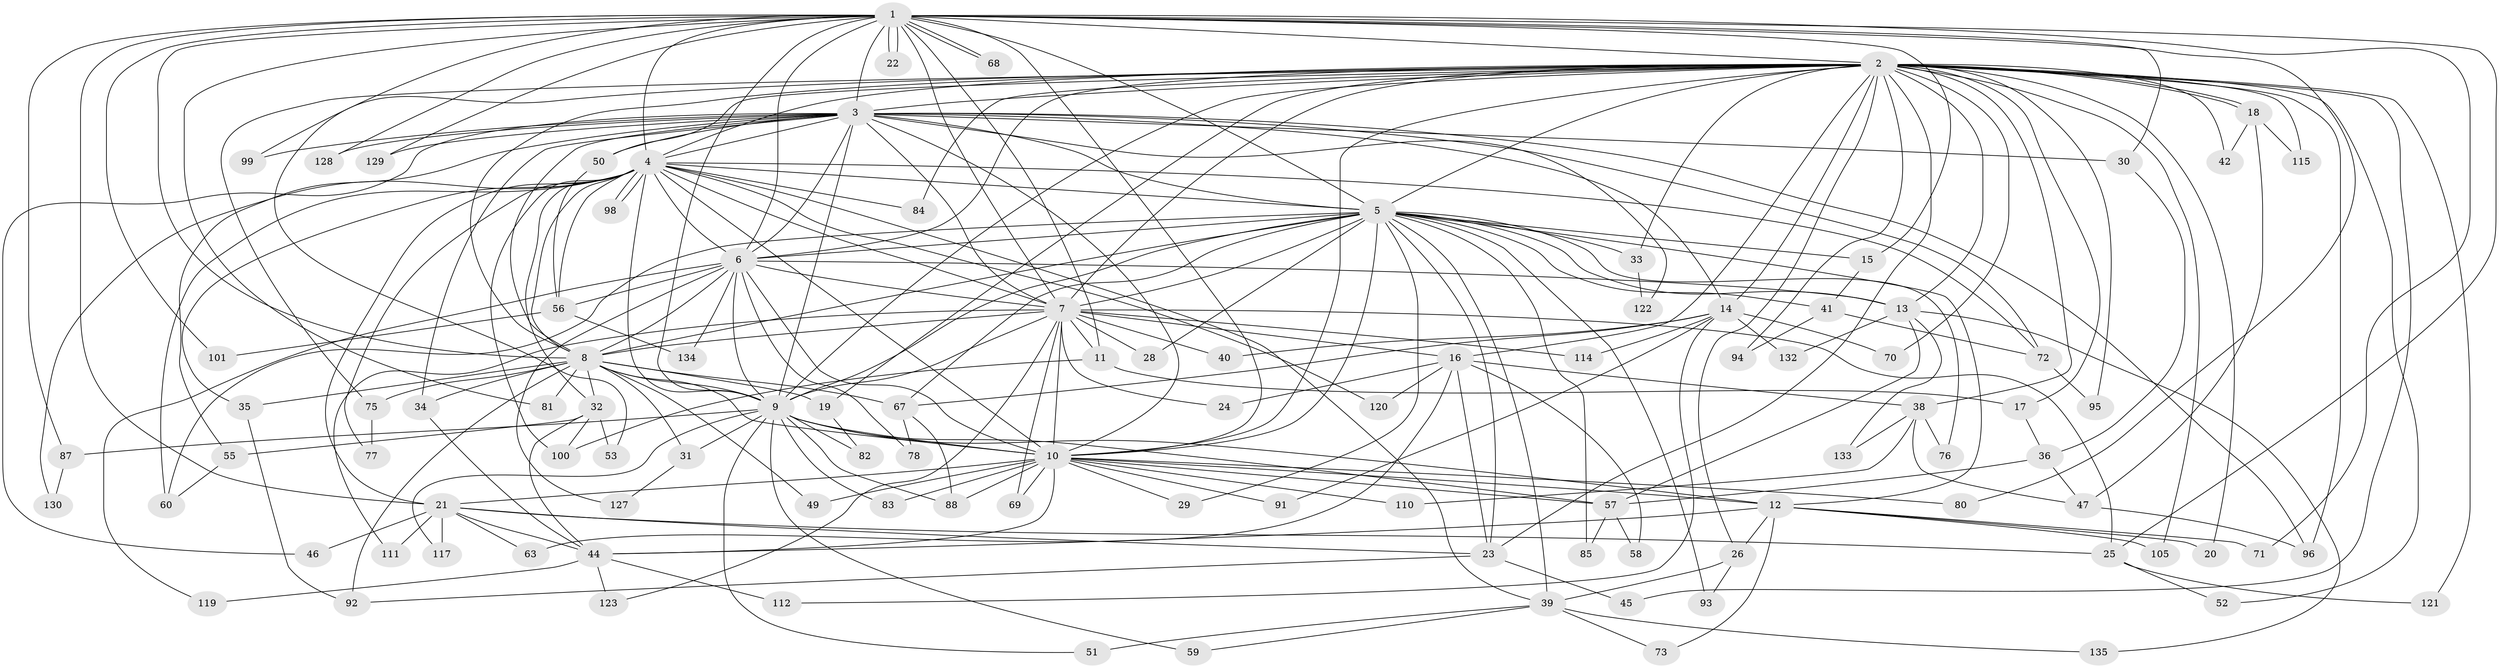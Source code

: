 // original degree distribution, {25: 0.014814814814814815, 35: 0.007407407407407408, 22: 0.014814814814814815, 23: 0.007407407407407408, 15: 0.007407407407407408, 20: 0.014814814814814815, 21: 0.007407407407407408, 4: 0.0962962962962963, 8: 0.022222222222222223, 5: 0.022222222222222223, 9: 0.007407407407407408, 3: 0.17037037037037037, 6: 0.044444444444444446, 2: 0.5555555555555556, 7: 0.007407407407407408}
// Generated by graph-tools (version 1.1) at 2025/11/02/27/25 16:11:04]
// undirected, 105 vertices, 256 edges
graph export_dot {
graph [start="1"]
  node [color=gray90,style=filled];
  1 [super="+61"];
  2 [super="+86"];
  3 [super="+116"];
  4 [super="+37"];
  5 [super="+65"];
  6;
  7 [super="+107"];
  8 [super="+79"];
  9 [super="+27"];
  10 [super="+48"];
  11;
  12 [super="+62"];
  13 [super="+74"];
  14;
  15;
  16;
  17;
  18 [super="+54"];
  19;
  20;
  21 [super="+103"];
  22;
  23 [super="+125"];
  24;
  25 [super="+43"];
  26;
  28;
  29;
  30;
  31;
  32 [super="+124"];
  33;
  34;
  35;
  36 [super="+97"];
  38 [super="+66"];
  39 [super="+64"];
  40;
  41;
  42;
  44 [super="+108"];
  45;
  46;
  47;
  49;
  50;
  51;
  52;
  53;
  55;
  56 [super="+89"];
  57 [super="+90"];
  58;
  59;
  60 [super="+118"];
  63;
  67 [super="+106"];
  68;
  69;
  70;
  71;
  72 [super="+102"];
  73;
  75;
  76;
  77;
  78;
  80;
  81;
  82;
  83 [super="+109"];
  84;
  85;
  87;
  88 [super="+104"];
  91;
  92 [super="+113"];
  93;
  94;
  95;
  96 [super="+126"];
  98;
  99;
  100 [super="+131"];
  101;
  105;
  110;
  111;
  112;
  114;
  115;
  117;
  119;
  120;
  121;
  122;
  123;
  127;
  128;
  129;
  130;
  132;
  133;
  134;
  135;
  1 -- 2;
  1 -- 3;
  1 -- 4;
  1 -- 5;
  1 -- 6;
  1 -- 7;
  1 -- 8;
  1 -- 9;
  1 -- 10;
  1 -- 11;
  1 -- 15;
  1 -- 22;
  1 -- 22;
  1 -- 25;
  1 -- 30;
  1 -- 68;
  1 -- 68;
  1 -- 71;
  1 -- 80;
  1 -- 81;
  1 -- 87;
  1 -- 99;
  1 -- 101;
  1 -- 128;
  1 -- 129;
  1 -- 21;
  2 -- 3;
  2 -- 4;
  2 -- 5;
  2 -- 6;
  2 -- 7;
  2 -- 8;
  2 -- 9 [weight=2];
  2 -- 10;
  2 -- 13;
  2 -- 14;
  2 -- 16;
  2 -- 17;
  2 -- 18 [weight=2];
  2 -- 18;
  2 -- 19;
  2 -- 20;
  2 -- 23;
  2 -- 26;
  2 -- 33;
  2 -- 38;
  2 -- 42;
  2 -- 45;
  2 -- 50;
  2 -- 52;
  2 -- 53;
  2 -- 70;
  2 -- 75;
  2 -- 84;
  2 -- 94;
  2 -- 95;
  2 -- 105;
  2 -- 115;
  2 -- 121;
  2 -- 96;
  3 -- 4 [weight=2];
  3 -- 5;
  3 -- 6;
  3 -- 7;
  3 -- 8;
  3 -- 9;
  3 -- 10;
  3 -- 14;
  3 -- 30;
  3 -- 34;
  3 -- 46;
  3 -- 50;
  3 -- 55;
  3 -- 72;
  3 -- 96;
  3 -- 99;
  3 -- 122;
  3 -- 128;
  3 -- 129;
  4 -- 5;
  4 -- 6;
  4 -- 7;
  4 -- 8;
  4 -- 9 [weight=2];
  4 -- 10;
  4 -- 21;
  4 -- 32;
  4 -- 35;
  4 -- 60;
  4 -- 77;
  4 -- 84;
  4 -- 98;
  4 -- 98;
  4 -- 100;
  4 -- 120;
  4 -- 130;
  4 -- 39;
  4 -- 56;
  4 -- 72;
  5 -- 6;
  5 -- 7 [weight=2];
  5 -- 8;
  5 -- 9;
  5 -- 10 [weight=2];
  5 -- 12;
  5 -- 15;
  5 -- 28;
  5 -- 29;
  5 -- 33;
  5 -- 39;
  5 -- 41;
  5 -- 60;
  5 -- 67;
  5 -- 76;
  5 -- 85;
  5 -- 93;
  5 -- 13;
  5 -- 23;
  6 -- 7;
  6 -- 8;
  6 -- 9;
  6 -- 10;
  6 -- 13;
  6 -- 56;
  6 -- 78;
  6 -- 119;
  6 -- 127;
  6 -- 134;
  7 -- 8;
  7 -- 9;
  7 -- 10;
  7 -- 11;
  7 -- 16;
  7 -- 24;
  7 -- 25;
  7 -- 28;
  7 -- 40;
  7 -- 69;
  7 -- 111;
  7 -- 114;
  7 -- 123;
  8 -- 9 [weight=2];
  8 -- 10 [weight=2];
  8 -- 19;
  8 -- 31;
  8 -- 32;
  8 -- 34;
  8 -- 35;
  8 -- 49;
  8 -- 75;
  8 -- 81;
  8 -- 92;
  8 -- 67;
  9 -- 10;
  9 -- 12;
  9 -- 31;
  9 -- 57;
  9 -- 59;
  9 -- 82;
  9 -- 83 [weight=2];
  9 -- 87;
  9 -- 117;
  9 -- 51;
  9 -- 88;
  10 -- 21;
  10 -- 29;
  10 -- 44;
  10 -- 57;
  10 -- 69;
  10 -- 80;
  10 -- 88;
  10 -- 110;
  10 -- 49;
  10 -- 83;
  10 -- 91;
  10 -- 12;
  11 -- 17;
  11 -- 100;
  12 -- 20;
  12 -- 26;
  12 -- 44;
  12 -- 71;
  12 -- 73;
  12 -- 105;
  13 -- 135;
  13 -- 132;
  13 -- 133;
  13 -- 57;
  14 -- 40;
  14 -- 67;
  14 -- 70;
  14 -- 91;
  14 -- 112;
  14 -- 114;
  14 -- 132;
  15 -- 41;
  16 -- 23;
  16 -- 24;
  16 -- 38;
  16 -- 58;
  16 -- 63;
  16 -- 120;
  17 -- 36;
  18 -- 42;
  18 -- 47;
  18 -- 115;
  19 -- 82;
  21 -- 46;
  21 -- 63;
  21 -- 23;
  21 -- 117;
  21 -- 44;
  21 -- 111;
  21 -- 25;
  23 -- 45;
  23 -- 92;
  25 -- 121;
  25 -- 52;
  26 -- 39;
  26 -- 93;
  30 -- 36;
  31 -- 127;
  32 -- 53;
  32 -- 55;
  32 -- 100;
  32 -- 44;
  33 -- 122;
  34 -- 44;
  35 -- 92;
  36 -- 47;
  36 -- 57;
  38 -- 76;
  38 -- 110;
  38 -- 133;
  38 -- 47;
  39 -- 51;
  39 -- 59;
  39 -- 73;
  39 -- 135;
  41 -- 72;
  41 -- 94;
  44 -- 112;
  44 -- 119;
  44 -- 123;
  47 -- 96;
  50 -- 56;
  55 -- 60;
  56 -- 134;
  56 -- 101;
  57 -- 58;
  57 -- 85;
  67 -- 78;
  67 -- 88;
  72 -- 95;
  75 -- 77;
  87 -- 130;
}
